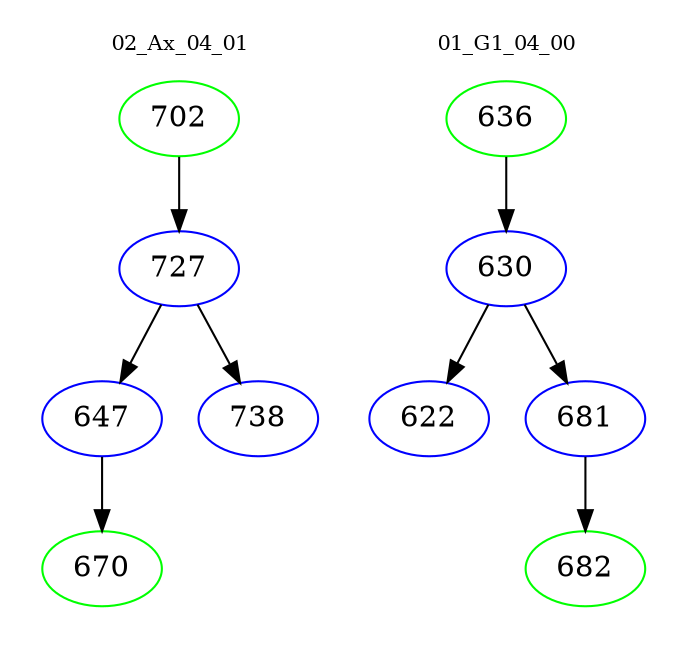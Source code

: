digraph{
subgraph cluster_0 {
color = white
label = "02_Ax_04_01";
fontsize=10;
T0_702 [label="702", color="green"]
T0_702 -> T0_727 [color="black"]
T0_727 [label="727", color="blue"]
T0_727 -> T0_647 [color="black"]
T0_647 [label="647", color="blue"]
T0_647 -> T0_670 [color="black"]
T0_670 [label="670", color="green"]
T0_727 -> T0_738 [color="black"]
T0_738 [label="738", color="blue"]
}
subgraph cluster_1 {
color = white
label = "01_G1_04_00";
fontsize=10;
T1_636 [label="636", color="green"]
T1_636 -> T1_630 [color="black"]
T1_630 [label="630", color="blue"]
T1_630 -> T1_622 [color="black"]
T1_622 [label="622", color="blue"]
T1_630 -> T1_681 [color="black"]
T1_681 [label="681", color="blue"]
T1_681 -> T1_682 [color="black"]
T1_682 [label="682", color="green"]
}
}
